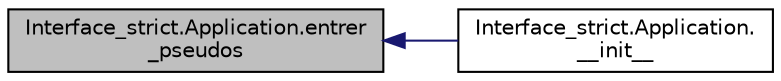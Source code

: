digraph "Interface_strict.Application.entrer_pseudos"
{
  edge [fontname="Helvetica",fontsize="10",labelfontname="Helvetica",labelfontsize="10"];
  node [fontname="Helvetica",fontsize="10",shape=record];
  rankdir="LR";
  Node43 [label="Interface_strict.Application.entrer\l_pseudos",height=0.2,width=0.4,color="black", fillcolor="grey75", style="filled", fontcolor="black"];
  Node43 -> Node44 [dir="back",color="midnightblue",fontsize="10",style="solid",fontname="Helvetica"];
  Node44 [label="Interface_strict.Application.\l__init__",height=0.2,width=0.4,color="black", fillcolor="white", style="filled",URL="$class_interface__strict_1_1_application.html#a4908aaebdd2418bbe277f491e6884d10"];
}
